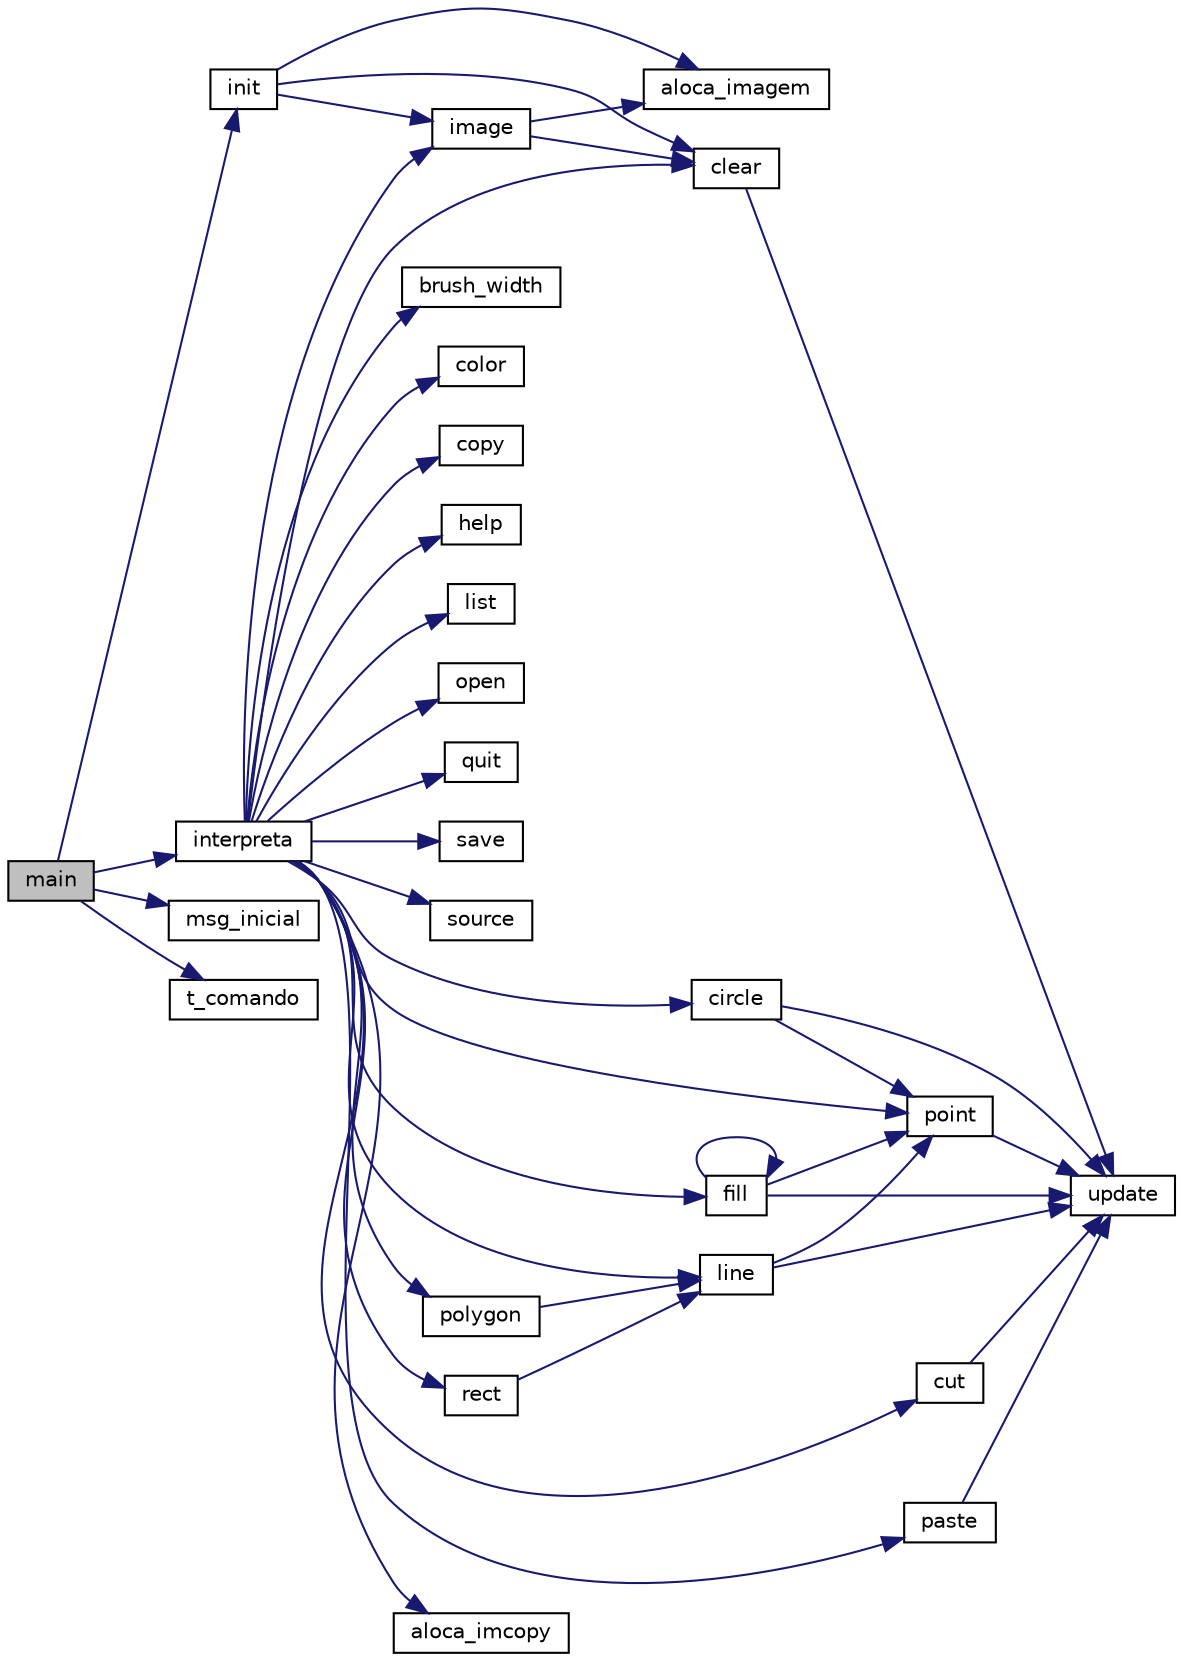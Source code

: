 digraph "main"
{
 // LATEX_PDF_SIZE
  edge [fontname="Helvetica",fontsize="10",labelfontname="Helvetica",labelfontsize="10"];
  node [fontname="Helvetica",fontsize="10",shape=record];
  rankdir="LR";
  Node1 [label="main",height=0.2,width=0.4,color="black", fillcolor="grey75", style="filled", fontcolor="black",tooltip=" "];
  Node1 -> Node2 [color="midnightblue",fontsize="10",style="solid",fontname="Helvetica"];
  Node2 [label="init",height=0.2,width=0.4,color="black", fillcolor="white", style="filled",URL="$cpaint_8c.html#a02fd73d861ef2e4aabb38c0c9ff82947",tooltip=" "];
  Node2 -> Node3 [color="midnightblue",fontsize="10",style="solid",fontname="Helvetica"];
  Node3 [label="aloca_imagem",height=0.2,width=0.4,color="black", fillcolor="white", style="filled",URL="$cpaint_8c.html#a3398255767dfde4f4c19f6f40cc4ef82",tooltip=" "];
  Node2 -> Node4 [color="midnightblue",fontsize="10",style="solid",fontname="Helvetica"];
  Node4 [label="clear",height=0.2,width=0.4,color="black", fillcolor="white", style="filled",URL="$drawing_8c.html#a060fdc1b952842a2d986f3a82d7f7eb1",tooltip=" "];
  Node4 -> Node5 [color="midnightblue",fontsize="10",style="solid",fontname="Helvetica"];
  Node5 [label="update",height=0.2,width=0.4,color="black", fillcolor="white", style="filled",URL="$drawing_8c.html#ac5c54df7ed3b930268c8d7752c101725",tooltip=" "];
  Node2 -> Node6 [color="midnightblue",fontsize="10",style="solid",fontname="Helvetica"];
  Node6 [label="image",height=0.2,width=0.4,color="black", fillcolor="white", style="filled",URL="$drawing_8c.html#af7d8552d25dedc8eaff5a6b81bdba925",tooltip=" "];
  Node6 -> Node3 [color="midnightblue",fontsize="10",style="solid",fontname="Helvetica"];
  Node6 -> Node4 [color="midnightblue",fontsize="10",style="solid",fontname="Helvetica"];
  Node1 -> Node7 [color="midnightblue",fontsize="10",style="solid",fontname="Helvetica"];
  Node7 [label="interpreta",height=0.2,width=0.4,color="black", fillcolor="white", style="filled",URL="$cpaint_8c.html#a9572edf4a5712e1f7d18cb1c044a5e23",tooltip=" "];
  Node7 -> Node8 [color="midnightblue",fontsize="10",style="solid",fontname="Helvetica"];
  Node8 [label="aloca_imcopy",height=0.2,width=0.4,color="black", fillcolor="white", style="filled",URL="$cpaint_8c.html#a0265082077cf1a07d3b754016bcbd64a",tooltip=" "];
  Node7 -> Node9 [color="midnightblue",fontsize="10",style="solid",fontname="Helvetica"];
  Node9 [label="brush_width",height=0.2,width=0.4,color="black", fillcolor="white", style="filled",URL="$drawing_8c.html#a7acf93848541b6e07e6a9612ac8453ec",tooltip=" "];
  Node7 -> Node10 [color="midnightblue",fontsize="10",style="solid",fontname="Helvetica"];
  Node10 [label="circle",height=0.2,width=0.4,color="black", fillcolor="white", style="filled",URL="$drawing_8c.html#a98ce4ddeb0fdd26dfdfb8c88b9b537d3",tooltip=" "];
  Node10 -> Node11 [color="midnightblue",fontsize="10",style="solid",fontname="Helvetica"];
  Node11 [label="point",height=0.2,width=0.4,color="black", fillcolor="white", style="filled",URL="$drawing_8c.html#a0166bf78fe54b58d9b52d8a56ed406bd",tooltip=" "];
  Node11 -> Node5 [color="midnightblue",fontsize="10",style="solid",fontname="Helvetica"];
  Node10 -> Node5 [color="midnightblue",fontsize="10",style="solid",fontname="Helvetica"];
  Node7 -> Node4 [color="midnightblue",fontsize="10",style="solid",fontname="Helvetica"];
  Node7 -> Node12 [color="midnightblue",fontsize="10",style="solid",fontname="Helvetica"];
  Node12 [label="color",height=0.2,width=0.4,color="black", fillcolor="white", style="filled",URL="$drawing_8c.html#a420ccc6d8bf8c9f6c15802d4849e2a10",tooltip=" "];
  Node7 -> Node13 [color="midnightblue",fontsize="10",style="solid",fontname="Helvetica"];
  Node13 [label="copy",height=0.2,width=0.4,color="black", fillcolor="white", style="filled",URL="$drawing_8c.html#a7f50603fab552fcfa4c668aafbe3f66e",tooltip=" "];
  Node7 -> Node14 [color="midnightblue",fontsize="10",style="solid",fontname="Helvetica"];
  Node14 [label="cut",height=0.2,width=0.4,color="black", fillcolor="white", style="filled",URL="$drawing_8c.html#a37c5050393927f332dc3aa15611a1ad9",tooltip=" "];
  Node14 -> Node5 [color="midnightblue",fontsize="10",style="solid",fontname="Helvetica"];
  Node7 -> Node15 [color="midnightblue",fontsize="10",style="solid",fontname="Helvetica"];
  Node15 [label="fill",height=0.2,width=0.4,color="black", fillcolor="white", style="filled",URL="$drawing_8c.html#a944dec18b2f3e11b1be3bd7043a044bd",tooltip=" "];
  Node15 -> Node15 [color="midnightblue",fontsize="10",style="solid",fontname="Helvetica"];
  Node15 -> Node11 [color="midnightblue",fontsize="10",style="solid",fontname="Helvetica"];
  Node15 -> Node5 [color="midnightblue",fontsize="10",style="solid",fontname="Helvetica"];
  Node7 -> Node16 [color="midnightblue",fontsize="10",style="solid",fontname="Helvetica"];
  Node16 [label="help",height=0.2,width=0.4,color="black", fillcolor="white", style="filled",URL="$cpaint_8c.html#a97ee70a8770dc30d06c744b24eb2fcfc",tooltip=" "];
  Node7 -> Node6 [color="midnightblue",fontsize="10",style="solid",fontname="Helvetica"];
  Node7 -> Node17 [color="midnightblue",fontsize="10",style="solid",fontname="Helvetica"];
  Node17 [label="line",height=0.2,width=0.4,color="black", fillcolor="white", style="filled",URL="$drawing_8c.html#a22de909bf6f8aad73f1126de7b5c8739",tooltip=" "];
  Node17 -> Node11 [color="midnightblue",fontsize="10",style="solid",fontname="Helvetica"];
  Node17 -> Node5 [color="midnightblue",fontsize="10",style="solid",fontname="Helvetica"];
  Node7 -> Node18 [color="midnightblue",fontsize="10",style="solid",fontname="Helvetica"];
  Node18 [label="list",height=0.2,width=0.4,color="black", fillcolor="white", style="filled",URL="$drawing_8c.html#aa594fce724d61d0087fb9ca98b9d6ec2",tooltip=" "];
  Node7 -> Node19 [color="midnightblue",fontsize="10",style="solid",fontname="Helvetica"];
  Node19 [label="open",height=0.2,width=0.4,color="black", fillcolor="white", style="filled",URL="$cpaint_8h.html#a30dbd552aae3d5be836dda458bd2df53",tooltip=" "];
  Node7 -> Node20 [color="midnightblue",fontsize="10",style="solid",fontname="Helvetica"];
  Node20 [label="paste",height=0.2,width=0.4,color="black", fillcolor="white", style="filled",URL="$drawing_8c.html#a3cce0a68faeecc04b5632ef7ea1eec9e",tooltip=" "];
  Node20 -> Node5 [color="midnightblue",fontsize="10",style="solid",fontname="Helvetica"];
  Node7 -> Node11 [color="midnightblue",fontsize="10",style="solid",fontname="Helvetica"];
  Node7 -> Node21 [color="midnightblue",fontsize="10",style="solid",fontname="Helvetica"];
  Node21 [label="polygon",height=0.2,width=0.4,color="black", fillcolor="white", style="filled",URL="$drawing_8c.html#a101c7e8b226a8f09fd228e9ce1178c7b",tooltip=" "];
  Node21 -> Node17 [color="midnightblue",fontsize="10",style="solid",fontname="Helvetica"];
  Node7 -> Node22 [color="midnightblue",fontsize="10",style="solid",fontname="Helvetica"];
  Node22 [label="quit",height=0.2,width=0.4,color="black", fillcolor="white", style="filled",URL="$cpaint_8c.html#a2463a3acef2df4c951ce942a3229e44e",tooltip=" "];
  Node7 -> Node23 [color="midnightblue",fontsize="10",style="solid",fontname="Helvetica"];
  Node23 [label="rect",height=0.2,width=0.4,color="black", fillcolor="white", style="filled",URL="$drawing_8c.html#ad65927499dd1a95e9621b9e7e21712d3",tooltip=" "];
  Node23 -> Node17 [color="midnightblue",fontsize="10",style="solid",fontname="Helvetica"];
  Node7 -> Node24 [color="midnightblue",fontsize="10",style="solid",fontname="Helvetica"];
  Node24 [label="save",height=0.2,width=0.4,color="black", fillcolor="white", style="filled",URL="$drawing_8c.html#a0382015a19cfab937fdf7644f695a340",tooltip=" "];
  Node7 -> Node25 [color="midnightblue",fontsize="10",style="solid",fontname="Helvetica"];
  Node25 [label="source",height=0.2,width=0.4,color="black", fillcolor="white", style="filled",URL="$cpaint_8c.html#a2cde79c0ba87ddc85d61c743b9b53eac",tooltip=" "];
  Node1 -> Node26 [color="midnightblue",fontsize="10",style="solid",fontname="Helvetica"];
  Node26 [label="msg_inicial",height=0.2,width=0.4,color="black", fillcolor="white", style="filled",URL="$cpaint_8c.html#af9925c572fd82081ba9e9f0d4203e320",tooltip=" "];
  Node1 -> Node27 [color="midnightblue",fontsize="10",style="solid",fontname="Helvetica"];
  Node27 [label="t_comando",height=0.2,width=0.4,color="black", fillcolor="white", style="filled",URL="$cpaint_8c.html#a3cf5be5a3d0011806928a3061c08aaea",tooltip=" "];
}
